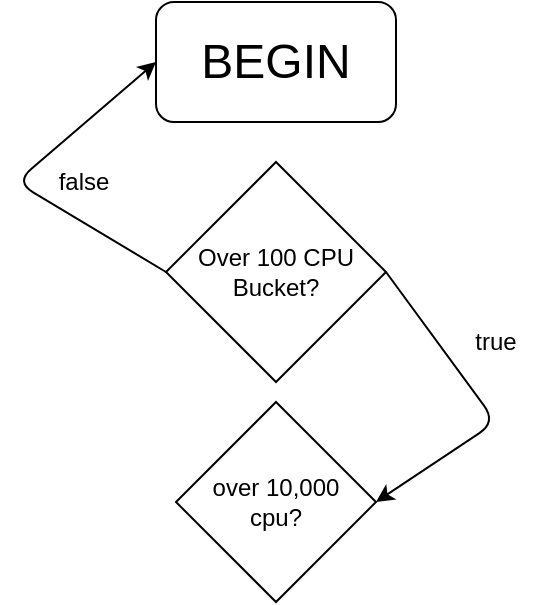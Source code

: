 <mxfile version="14.5.1" type="github"><diagram id="GXUMazLMIQt0c8SRPc_A" name="Page-1"><mxGraphModel dx="1038" dy="556" grid="1" gridSize="10" guides="1" tooltips="1" connect="1" arrows="1" fold="1" page="1" pageScale="1" pageWidth="827" pageHeight="1169" math="0" shadow="0"><root><mxCell id="0"/><mxCell id="1" parent="0"/><mxCell id="FEsL2QqnnHN55kBFu1DB-2" value="&lt;font style=&quot;font-size: 24px&quot;&gt;BEGIN&lt;/font&gt;" style="rounded=1;whiteSpace=wrap;html=1;" vertex="1" parent="1"><mxGeometry x="430" y="110" width="120" height="60" as="geometry"/></mxCell><mxCell id="FEsL2QqnnHN55kBFu1DB-3" value="Over 100 CPU Bucket?" style="rhombus;whiteSpace=wrap;html=1;" vertex="1" parent="1"><mxGeometry x="435" y="190" width="110" height="110" as="geometry"/></mxCell><mxCell id="FEsL2QqnnHN55kBFu1DB-5" value="" style="endArrow=classic;html=1;entryX=0;entryY=0.5;entryDx=0;entryDy=0;exitX=0;exitY=0.5;exitDx=0;exitDy=0;" edge="1" parent="1" source="FEsL2QqnnHN55kBFu1DB-3" target="FEsL2QqnnHN55kBFu1DB-2"><mxGeometry width="50" height="50" relative="1" as="geometry"><mxPoint x="390" y="300" as="sourcePoint"/><mxPoint x="440" y="250" as="targetPoint"/><Array as="points"><mxPoint x="360" y="200"/></Array></mxGeometry></mxCell><mxCell id="FEsL2QqnnHN55kBFu1DB-6" value="" style="endArrow=classic;html=1;exitX=1;exitY=0.5;exitDx=0;exitDy=0;entryX=1;entryY=0.5;entryDx=0;entryDy=0;" edge="1" parent="1" source="FEsL2QqnnHN55kBFu1DB-3" target="FEsL2QqnnHN55kBFu1DB-10"><mxGeometry width="50" height="50" relative="1" as="geometry"><mxPoint x="390" y="300" as="sourcePoint"/><mxPoint x="520" y="360" as="targetPoint"/><Array as="points"><mxPoint x="600" y="320"/></Array></mxGeometry></mxCell><mxCell id="FEsL2QqnnHN55kBFu1DB-7" value="true" style="text;html=1;strokeColor=none;fillColor=none;align=center;verticalAlign=middle;whiteSpace=wrap;rounded=0;" vertex="1" parent="1"><mxGeometry x="580" y="270" width="40" height="20" as="geometry"/></mxCell><mxCell id="FEsL2QqnnHN55kBFu1DB-9" value="false" style="text;html=1;strokeColor=none;fillColor=none;align=center;verticalAlign=middle;whiteSpace=wrap;rounded=0;" vertex="1" parent="1"><mxGeometry x="374" y="190" width="40" height="20" as="geometry"/></mxCell><mxCell id="FEsL2QqnnHN55kBFu1DB-10" value="over 10,000&lt;br&gt;cpu?" style="rhombus;whiteSpace=wrap;html=1;" vertex="1" parent="1"><mxGeometry x="440" y="310" width="100" height="100" as="geometry"/></mxCell></root></mxGraphModel></diagram></mxfile>